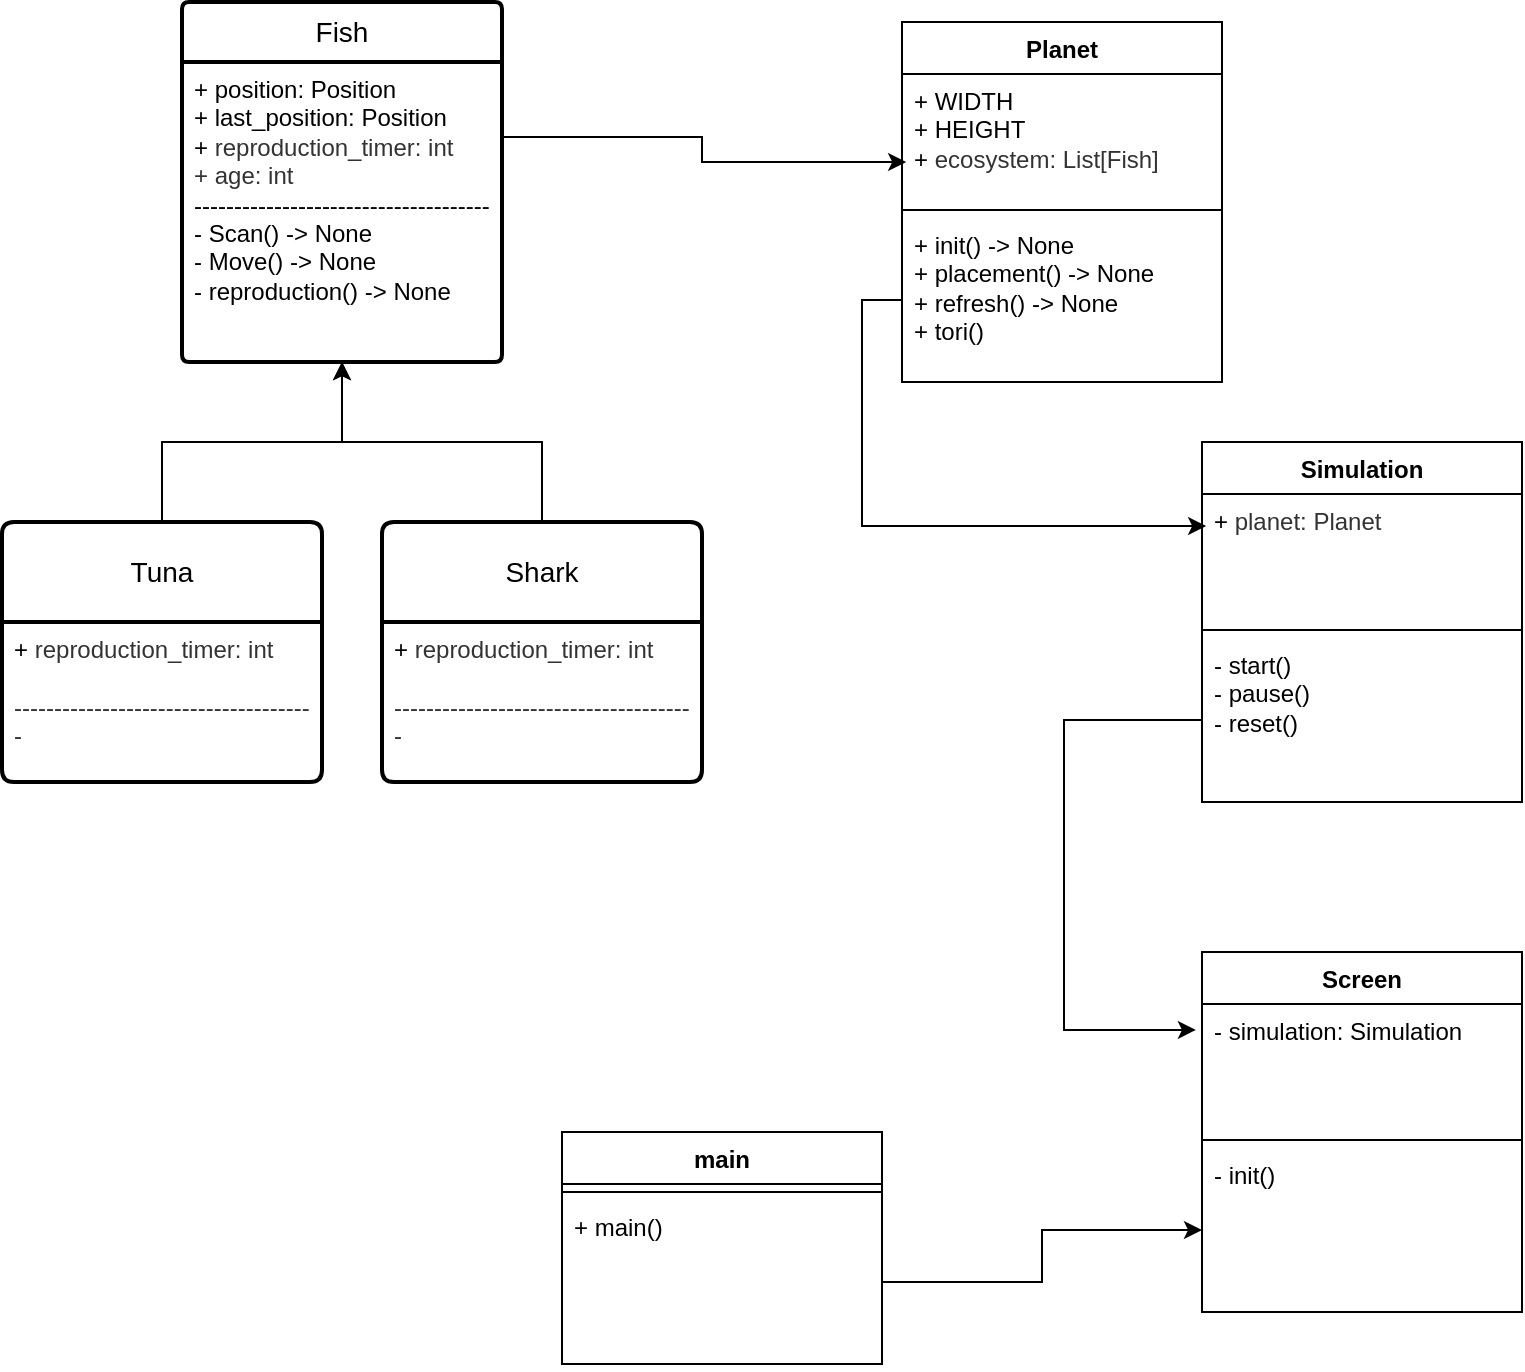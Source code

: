 <mxfile version="26.2.14">
  <diagram id="C5RBs43oDa-KdzZeNtuy" name="Page-1">
    <mxGraphModel dx="1426" dy="790" grid="1" gridSize="10" guides="1" tooltips="1" connect="1" arrows="1" fold="1" page="1" pageScale="1" pageWidth="827" pageHeight="1169" math="0" shadow="0">
      <root>
        <mxCell id="WIyWlLk6GJQsqaUBKTNV-0" />
        <mxCell id="WIyWlLk6GJQsqaUBKTNV-1" parent="WIyWlLk6GJQsqaUBKTNV-0" />
        <mxCell id="Od0c_wyd5FBFl1-f2Q9G-4" value="Fish" style="swimlane;childLayout=stackLayout;horizontal=1;startSize=30;horizontalStack=0;rounded=1;fontSize=14;fontStyle=0;strokeWidth=2;resizeParent=0;resizeLast=1;shadow=0;dashed=0;align=center;arcSize=4;whiteSpace=wrap;html=1;" vertex="1" parent="WIyWlLk6GJQsqaUBKTNV-1">
          <mxGeometry x="130" y="20" width="160" height="180" as="geometry" />
        </mxCell>
        <mxCell id="Od0c_wyd5FBFl1-f2Q9G-5" value="+ position: Position&lt;br&gt;+ last_position: Position&lt;div&gt;+&amp;nbsp;&lt;span style=&quot;background-color: rgb(255, 255, 255); color: rgb(51, 51, 51);&quot;&gt;&lt;font face=&quot;Helvetica&quot;&gt;reproduction_timer: int&lt;/font&gt;&lt;/span&gt;&lt;/div&gt;&lt;div&gt;&lt;font color=&quot;#333333&quot;&gt;+ age: int&lt;br&gt;&lt;/font&gt;&lt;div&gt;-------------------------------------&lt;/div&gt;&lt;div&gt;- Scan() -&amp;gt; None&lt;/div&gt;&lt;div&gt;- Move()&lt;span style=&quot;background-color: transparent; color: light-dark(rgb(0, 0, 0), rgb(255, 255, 255));&quot;&gt;&amp;nbsp;&lt;/span&gt;&lt;span style=&quot;background-color: transparent; color: light-dark(rgb(0, 0, 0), rgb(255, 255, 255));&quot;&gt;-&amp;gt; None&lt;/span&gt;&lt;/div&gt;&lt;div&gt;- reproduction()&lt;span style=&quot;background-color: transparent; color: light-dark(rgb(0, 0, 0), rgb(255, 255, 255));&quot;&gt;&amp;nbsp;&lt;/span&gt;&lt;span style=&quot;background-color: transparent; color: light-dark(rgb(0, 0, 0), rgb(255, 255, 255));&quot;&gt;-&amp;gt; None&lt;/span&gt;&lt;/div&gt;&lt;/div&gt;" style="align=left;strokeColor=none;fillColor=none;spacingLeft=4;spacingRight=4;fontSize=12;verticalAlign=top;resizable=0;rotatable=0;part=1;html=1;whiteSpace=wrap;" vertex="1" parent="Od0c_wyd5FBFl1-f2Q9G-4">
          <mxGeometry y="30" width="160" height="150" as="geometry" />
        </mxCell>
        <mxCell id="Od0c_wyd5FBFl1-f2Q9G-11" style="edgeStyle=orthogonalEdgeStyle;rounded=0;orthogonalLoop=1;jettySize=auto;html=1;exitX=0.5;exitY=0;exitDx=0;exitDy=0;entryX=0.5;entryY=1;entryDx=0;entryDy=0;" edge="1" parent="WIyWlLk6GJQsqaUBKTNV-1" source="Od0c_wyd5FBFl1-f2Q9G-9" target="Od0c_wyd5FBFl1-f2Q9G-5">
          <mxGeometry relative="1" as="geometry" />
        </mxCell>
        <mxCell id="Od0c_wyd5FBFl1-f2Q9G-9" value="Tuna" style="swimlane;childLayout=stackLayout;horizontal=1;startSize=50;horizontalStack=0;rounded=1;fontSize=14;fontStyle=0;strokeWidth=2;resizeParent=0;resizeLast=1;shadow=0;dashed=0;align=center;arcSize=4;whiteSpace=wrap;html=1;" vertex="1" parent="WIyWlLk6GJQsqaUBKTNV-1">
          <mxGeometry x="40" y="280" width="160" height="130" as="geometry" />
        </mxCell>
        <mxCell id="Od0c_wyd5FBFl1-f2Q9G-10" value="+&amp;nbsp;&lt;span style=&quot;background-color: rgb(255, 255, 255); color: rgb(51, 51, 51);&quot;&gt;&lt;font face=&quot;Helvetica&quot;&gt;reproduction_timer: int&lt;/font&gt;&lt;/span&gt;&lt;div&gt;&lt;span style=&quot;background-color: rgb(255, 255, 255); color: rgb(51, 51, 51);&quot;&gt;&lt;font face=&quot;Helvetica&quot;&gt;&lt;br&gt;&lt;/font&gt;&lt;/span&gt;&lt;/div&gt;&lt;div&gt;&lt;span style=&quot;background-color: rgb(255, 255, 255); color: rgb(51, 51, 51);&quot;&gt;&lt;font face=&quot;Helvetica&quot;&gt;-------------------------------------&lt;/font&gt;&lt;/span&gt;&lt;/div&gt;&lt;div&gt;&lt;span style=&quot;background-color: rgb(255, 255, 255); color: rgb(51, 51, 51);&quot;&gt;&lt;font face=&quot;Helvetica&quot;&gt;-&amp;nbsp;&lt;/font&gt;&lt;/span&gt;&lt;/div&gt;&lt;div&gt;&lt;span style=&quot;background-color: rgb(255, 255, 255); color: rgb(51, 51, 51);&quot;&gt;&lt;font face=&quot;Helvetica&quot;&gt;&lt;br&gt;&lt;/font&gt;&lt;/span&gt;&lt;/div&gt;" style="align=left;strokeColor=none;fillColor=none;spacingLeft=4;spacingRight=4;fontSize=12;verticalAlign=top;resizable=0;rotatable=0;part=1;html=1;whiteSpace=wrap;" vertex="1" parent="Od0c_wyd5FBFl1-f2Q9G-9">
          <mxGeometry y="50" width="160" height="80" as="geometry" />
        </mxCell>
        <mxCell id="Od0c_wyd5FBFl1-f2Q9G-14" style="edgeStyle=orthogonalEdgeStyle;rounded=0;orthogonalLoop=1;jettySize=auto;html=1;exitX=0.5;exitY=0;exitDx=0;exitDy=0;entryX=0.5;entryY=1;entryDx=0;entryDy=0;" edge="1" parent="WIyWlLk6GJQsqaUBKTNV-1" source="Od0c_wyd5FBFl1-f2Q9G-12" target="Od0c_wyd5FBFl1-f2Q9G-5">
          <mxGeometry relative="1" as="geometry" />
        </mxCell>
        <mxCell id="Od0c_wyd5FBFl1-f2Q9G-12" value="Shark" style="swimlane;childLayout=stackLayout;horizontal=1;startSize=50;horizontalStack=0;rounded=1;fontSize=14;fontStyle=0;strokeWidth=2;resizeParent=0;resizeLast=1;shadow=0;dashed=0;align=center;arcSize=4;whiteSpace=wrap;html=1;" vertex="1" parent="WIyWlLk6GJQsqaUBKTNV-1">
          <mxGeometry x="230" y="280" width="160" height="130" as="geometry" />
        </mxCell>
        <mxCell id="Od0c_wyd5FBFl1-f2Q9G-13" value="+&amp;nbsp;&lt;span style=&quot;background-color: rgb(255, 255, 255); color: rgb(51, 51, 51);&quot;&gt;&lt;font face=&quot;Helvetica&quot;&gt;reproduction_timer: int&lt;/font&gt;&lt;/span&gt;&lt;div&gt;&lt;span style=&quot;background-color: rgb(255, 255, 255); color: rgb(51, 51, 51);&quot;&gt;&lt;font face=&quot;Helvetica&quot;&gt;&lt;br&gt;&lt;/font&gt;&lt;/span&gt;&lt;/div&gt;&lt;div&gt;&lt;span style=&quot;background-color: rgb(255, 255, 255); color: rgb(51, 51, 51);&quot;&gt;&lt;font face=&quot;Helvetica&quot;&gt;-------------------------------------&lt;/font&gt;&lt;/span&gt;&lt;/div&gt;&lt;div&gt;&lt;span style=&quot;background-color: rgb(255, 255, 255); color: rgb(51, 51, 51);&quot;&gt;&lt;font face=&quot;Helvetica&quot;&gt;-&amp;nbsp;&lt;/font&gt;&lt;/span&gt;&lt;/div&gt;&lt;div&gt;&lt;span style=&quot;background-color: rgb(255, 255, 255); color: rgb(51, 51, 51);&quot;&gt;&lt;font face=&quot;Helvetica&quot;&gt;&lt;br&gt;&lt;/font&gt;&lt;/span&gt;&lt;/div&gt;" style="align=left;strokeColor=none;fillColor=none;spacingLeft=4;spacingRight=4;fontSize=12;verticalAlign=top;resizable=0;rotatable=0;part=1;html=1;whiteSpace=wrap;" vertex="1" parent="Od0c_wyd5FBFl1-f2Q9G-12">
          <mxGeometry y="50" width="160" height="80" as="geometry" />
        </mxCell>
        <mxCell id="Od0c_wyd5FBFl1-f2Q9G-17" value="Simulation" style="swimlane;fontStyle=1;align=center;verticalAlign=top;childLayout=stackLayout;horizontal=1;startSize=26;horizontalStack=0;resizeParent=1;resizeParentMax=0;resizeLast=0;collapsible=1;marginBottom=0;whiteSpace=wrap;html=1;" vertex="1" parent="WIyWlLk6GJQsqaUBKTNV-1">
          <mxGeometry x="640" y="240" width="160" height="180" as="geometry" />
        </mxCell>
        <mxCell id="Od0c_wyd5FBFl1-f2Q9G-18" value="+&amp;nbsp;&lt;span style=&quot;color: rgb(51, 51, 51); background-color: rgb(255, 255, 255);&quot;&gt;planet: Planet&lt;/span&gt;" style="text;strokeColor=none;fillColor=none;align=left;verticalAlign=top;spacingLeft=4;spacingRight=4;overflow=hidden;rotatable=0;points=[[0,0.5],[1,0.5]];portConstraint=eastwest;whiteSpace=wrap;html=1;" vertex="1" parent="Od0c_wyd5FBFl1-f2Q9G-17">
          <mxGeometry y="26" width="160" height="64" as="geometry" />
        </mxCell>
        <mxCell id="Od0c_wyd5FBFl1-f2Q9G-19" value="" style="line;strokeWidth=1;fillColor=none;align=left;verticalAlign=middle;spacingTop=-1;spacingLeft=3;spacingRight=3;rotatable=0;labelPosition=right;points=[];portConstraint=eastwest;strokeColor=inherit;" vertex="1" parent="Od0c_wyd5FBFl1-f2Q9G-17">
          <mxGeometry y="90" width="160" height="8" as="geometry" />
        </mxCell>
        <mxCell id="Od0c_wyd5FBFl1-f2Q9G-20" value="- start()&lt;div&gt;- pause()&lt;/div&gt;&lt;div&gt;- reset()&lt;/div&gt;" style="text;strokeColor=none;fillColor=none;align=left;verticalAlign=top;spacingLeft=4;spacingRight=4;overflow=hidden;rotatable=0;points=[[0,0.5],[1,0.5]];portConstraint=eastwest;whiteSpace=wrap;html=1;" vertex="1" parent="Od0c_wyd5FBFl1-f2Q9G-17">
          <mxGeometry y="98" width="160" height="82" as="geometry" />
        </mxCell>
        <mxCell id="Od0c_wyd5FBFl1-f2Q9G-21" value="main" style="swimlane;fontStyle=1;align=center;verticalAlign=top;childLayout=stackLayout;horizontal=1;startSize=26;horizontalStack=0;resizeParent=1;resizeParentMax=0;resizeLast=0;collapsible=1;marginBottom=0;whiteSpace=wrap;html=1;" vertex="1" parent="WIyWlLk6GJQsqaUBKTNV-1">
          <mxGeometry x="320" y="585" width="160" height="116" as="geometry" />
        </mxCell>
        <mxCell id="Od0c_wyd5FBFl1-f2Q9G-23" value="" style="line;strokeWidth=1;fillColor=none;align=left;verticalAlign=middle;spacingTop=-1;spacingLeft=3;spacingRight=3;rotatable=0;labelPosition=right;points=[];portConstraint=eastwest;strokeColor=inherit;" vertex="1" parent="Od0c_wyd5FBFl1-f2Q9G-21">
          <mxGeometry y="26" width="160" height="8" as="geometry" />
        </mxCell>
        <mxCell id="Od0c_wyd5FBFl1-f2Q9G-24" value="+ main()" style="text;strokeColor=none;fillColor=none;align=left;verticalAlign=top;spacingLeft=4;spacingRight=4;overflow=hidden;rotatable=0;points=[[0,0.5],[1,0.5]];portConstraint=eastwest;whiteSpace=wrap;html=1;" vertex="1" parent="Od0c_wyd5FBFl1-f2Q9G-21">
          <mxGeometry y="34" width="160" height="82" as="geometry" />
        </mxCell>
        <mxCell id="Od0c_wyd5FBFl1-f2Q9G-32" value="Planet" style="swimlane;fontStyle=1;align=center;verticalAlign=top;childLayout=stackLayout;horizontal=1;startSize=26;horizontalStack=0;resizeParent=1;resizeParentMax=0;resizeLast=0;collapsible=1;marginBottom=0;whiteSpace=wrap;html=1;" vertex="1" parent="WIyWlLk6GJQsqaUBKTNV-1">
          <mxGeometry x="490" y="30" width="160" height="180" as="geometry" />
        </mxCell>
        <mxCell id="Od0c_wyd5FBFl1-f2Q9G-33" value="&lt;div&gt;+ WIDTH&lt;/div&gt;&lt;div&gt;+ HEIGHT&lt;/div&gt;+&amp;nbsp;&lt;span style=&quot;color: rgb(51, 51, 51); background-color: rgb(255, 255, 255);&quot;&gt;ecosystem: List[Fish]&lt;/span&gt;" style="text;strokeColor=none;fillColor=none;align=left;verticalAlign=top;spacingLeft=4;spacingRight=4;overflow=hidden;rotatable=0;points=[[0,0.5],[1,0.5]];portConstraint=eastwest;whiteSpace=wrap;html=1;" vertex="1" parent="Od0c_wyd5FBFl1-f2Q9G-32">
          <mxGeometry y="26" width="160" height="64" as="geometry" />
        </mxCell>
        <mxCell id="Od0c_wyd5FBFl1-f2Q9G-34" value="" style="line;strokeWidth=1;fillColor=none;align=left;verticalAlign=middle;spacingTop=-1;spacingLeft=3;spacingRight=3;rotatable=0;labelPosition=right;points=[];portConstraint=eastwest;strokeColor=inherit;" vertex="1" parent="Od0c_wyd5FBFl1-f2Q9G-32">
          <mxGeometry y="90" width="160" height="8" as="geometry" />
        </mxCell>
        <mxCell id="Od0c_wyd5FBFl1-f2Q9G-35" value="+ init()&amp;nbsp;-&amp;gt; None&lt;div&gt;+ placement()&lt;span style=&quot;background-color: transparent; color: light-dark(rgb(0, 0, 0), rgb(255, 255, 255));&quot;&gt;&amp;nbsp;&lt;/span&gt;&lt;span style=&quot;background-color: transparent; color: light-dark(rgb(0, 0, 0), rgb(255, 255, 255));&quot;&gt;-&amp;gt; None&lt;/span&gt;&lt;/div&gt;&lt;div&gt;+ refresh()&lt;span style=&quot;background-color: transparent; color: light-dark(rgb(0, 0, 0), rgb(255, 255, 255));&quot;&gt;&amp;nbsp;&lt;/span&gt;&lt;span style=&quot;background-color: transparent; color: light-dark(rgb(0, 0, 0), rgb(255, 255, 255));&quot;&gt;-&amp;gt; None&lt;/span&gt;&lt;/div&gt;&lt;div&gt;+ tori()&lt;/div&gt;" style="text;strokeColor=none;fillColor=none;align=left;verticalAlign=top;spacingLeft=4;spacingRight=4;overflow=hidden;rotatable=0;points=[[0,0.5],[1,0.5]];portConstraint=eastwest;whiteSpace=wrap;html=1;" vertex="1" parent="Od0c_wyd5FBFl1-f2Q9G-32">
          <mxGeometry y="98" width="160" height="82" as="geometry" />
        </mxCell>
        <mxCell id="Od0c_wyd5FBFl1-f2Q9G-36" value="Screen" style="swimlane;fontStyle=1;align=center;verticalAlign=top;childLayout=stackLayout;horizontal=1;startSize=26;horizontalStack=0;resizeParent=1;resizeParentMax=0;resizeLast=0;collapsible=1;marginBottom=0;whiteSpace=wrap;html=1;" vertex="1" parent="WIyWlLk6GJQsqaUBKTNV-1">
          <mxGeometry x="640" y="495" width="160" height="180" as="geometry" />
        </mxCell>
        <mxCell id="Od0c_wyd5FBFl1-f2Q9G-37" value="- simulation: Simulation" style="text;strokeColor=none;fillColor=none;align=left;verticalAlign=top;spacingLeft=4;spacingRight=4;overflow=hidden;rotatable=0;points=[[0,0.5],[1,0.5]];portConstraint=eastwest;whiteSpace=wrap;html=1;" vertex="1" parent="Od0c_wyd5FBFl1-f2Q9G-36">
          <mxGeometry y="26" width="160" height="64" as="geometry" />
        </mxCell>
        <mxCell id="Od0c_wyd5FBFl1-f2Q9G-38" value="" style="line;strokeWidth=1;fillColor=none;align=left;verticalAlign=middle;spacingTop=-1;spacingLeft=3;spacingRight=3;rotatable=0;labelPosition=right;points=[];portConstraint=eastwest;strokeColor=inherit;" vertex="1" parent="Od0c_wyd5FBFl1-f2Q9G-36">
          <mxGeometry y="90" width="160" height="8" as="geometry" />
        </mxCell>
        <mxCell id="Od0c_wyd5FBFl1-f2Q9G-39" value="- init()" style="text;strokeColor=none;fillColor=none;align=left;verticalAlign=top;spacingLeft=4;spacingRight=4;overflow=hidden;rotatable=0;points=[[0,0.5],[1,0.5]];portConstraint=eastwest;whiteSpace=wrap;html=1;" vertex="1" parent="Od0c_wyd5FBFl1-f2Q9G-36">
          <mxGeometry y="98" width="160" height="82" as="geometry" />
        </mxCell>
        <mxCell id="Od0c_wyd5FBFl1-f2Q9G-46" style="edgeStyle=orthogonalEdgeStyle;rounded=0;orthogonalLoop=1;jettySize=auto;html=1;exitX=1;exitY=0.25;exitDx=0;exitDy=0;entryX=0.013;entryY=0.688;entryDx=0;entryDy=0;entryPerimeter=0;" edge="1" parent="WIyWlLk6GJQsqaUBKTNV-1" source="Od0c_wyd5FBFl1-f2Q9G-5" target="Od0c_wyd5FBFl1-f2Q9G-33">
          <mxGeometry relative="1" as="geometry" />
        </mxCell>
        <mxCell id="Od0c_wyd5FBFl1-f2Q9G-49" style="edgeStyle=orthogonalEdgeStyle;rounded=0;orthogonalLoop=1;jettySize=auto;html=1;exitX=1;exitY=0.5;exitDx=0;exitDy=0;entryX=0;entryY=0.5;entryDx=0;entryDy=0;" edge="1" parent="WIyWlLk6GJQsqaUBKTNV-1" source="Od0c_wyd5FBFl1-f2Q9G-24" target="Od0c_wyd5FBFl1-f2Q9G-39">
          <mxGeometry relative="1" as="geometry" />
        </mxCell>
        <mxCell id="Od0c_wyd5FBFl1-f2Q9G-52" style="edgeStyle=orthogonalEdgeStyle;rounded=0;orthogonalLoop=1;jettySize=auto;html=1;exitX=0;exitY=0.5;exitDx=0;exitDy=0;entryX=0.013;entryY=0.25;entryDx=0;entryDy=0;entryPerimeter=0;" edge="1" parent="WIyWlLk6GJQsqaUBKTNV-1" source="Od0c_wyd5FBFl1-f2Q9G-35" target="Od0c_wyd5FBFl1-f2Q9G-18">
          <mxGeometry relative="1" as="geometry" />
        </mxCell>
        <mxCell id="Od0c_wyd5FBFl1-f2Q9G-53" style="edgeStyle=orthogonalEdgeStyle;rounded=0;orthogonalLoop=1;jettySize=auto;html=1;exitX=0;exitY=0.5;exitDx=0;exitDy=0;entryX=-0.019;entryY=0.203;entryDx=0;entryDy=0;entryPerimeter=0;" edge="1" parent="WIyWlLk6GJQsqaUBKTNV-1" source="Od0c_wyd5FBFl1-f2Q9G-20" target="Od0c_wyd5FBFl1-f2Q9G-37">
          <mxGeometry relative="1" as="geometry">
            <mxPoint x="570" y="540" as="targetPoint" />
            <Array as="points">
              <mxPoint x="571" y="379" />
              <mxPoint x="571" y="534" />
            </Array>
          </mxGeometry>
        </mxCell>
      </root>
    </mxGraphModel>
  </diagram>
</mxfile>
